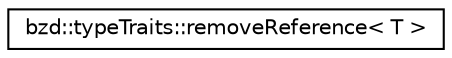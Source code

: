 digraph "Graphical Class Hierarchy"
{
  edge [fontname="Helvetica",fontsize="10",labelfontname="Helvetica",labelfontsize="10"];
  node [fontname="Helvetica",fontsize="10",shape=record];
  rankdir="LR";
  Node0 [label="bzd::typeTraits::removeReference\< T \>",height=0.2,width=0.4,color="black", fillcolor="white", style="filled",URL="$structbzd_1_1typeTraits_1_1removeReference.html"];
}
